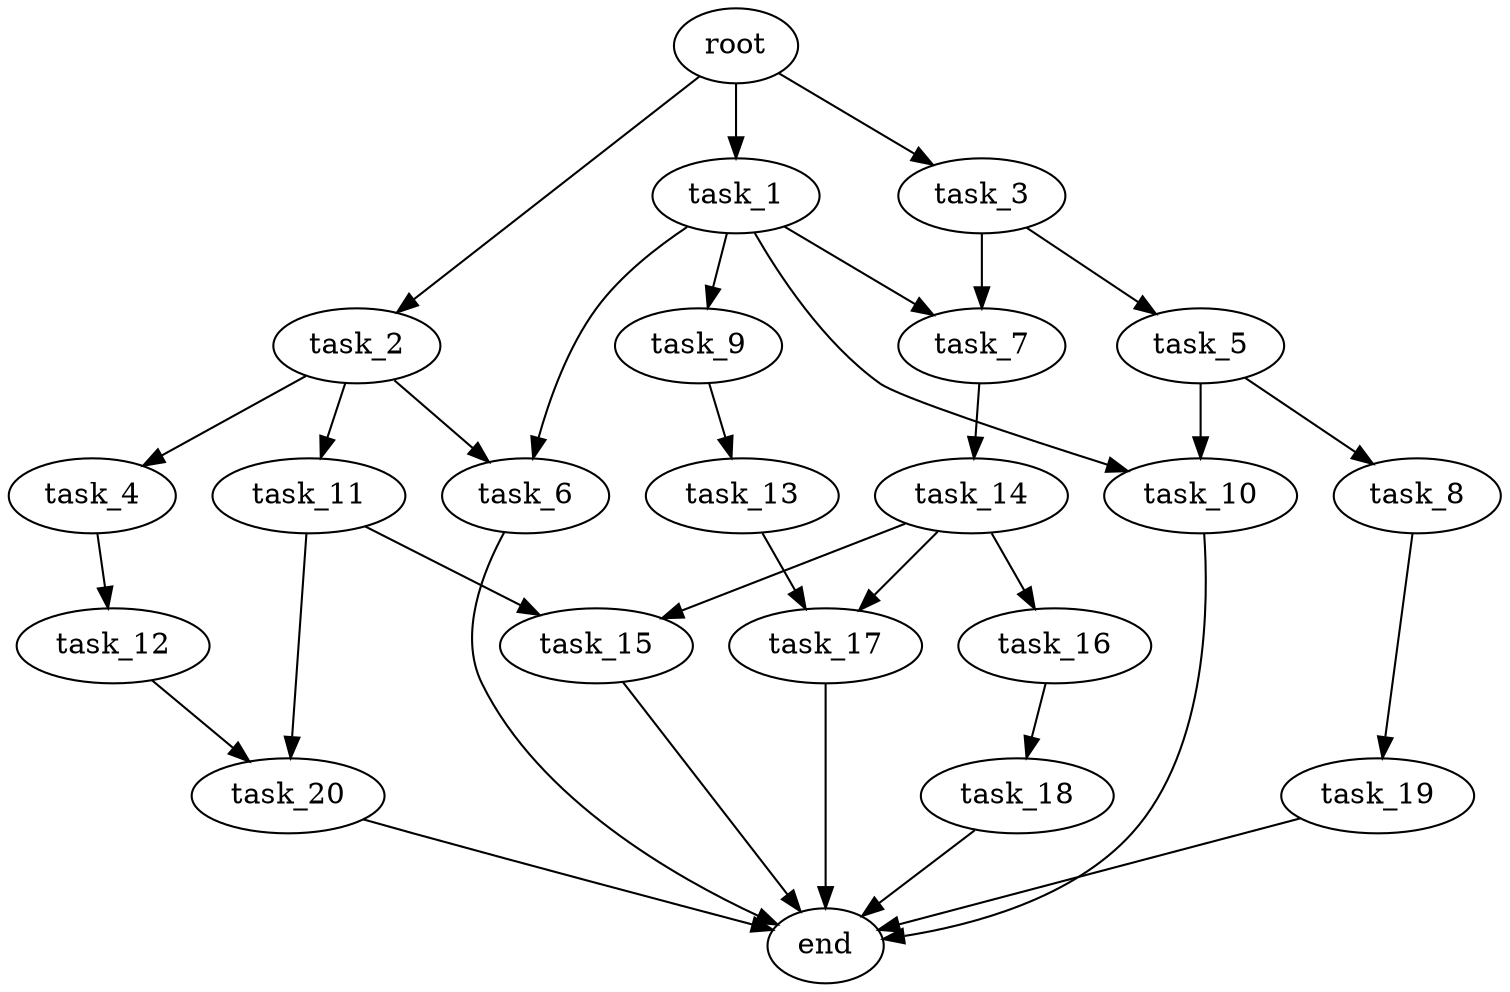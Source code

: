 digraph G {
  root [size="0.000000e+00"];
  task_1 [size="8.132035e+10"];
  task_2 [size="6.701494e+10"];
  task_3 [size="8.289761e+10"];
  task_4 [size="7.388008e+10"];
  task_5 [size="6.854459e+10"];
  task_6 [size="5.264407e+10"];
  task_7 [size="6.460602e+10"];
  task_8 [size="4.234640e+10"];
  task_9 [size="3.618919e+10"];
  task_10 [size="3.626614e+10"];
  task_11 [size="1.803449e+10"];
  task_12 [size="2.142712e+10"];
  task_13 [size="9.476735e+10"];
  task_14 [size="4.863223e+10"];
  task_15 [size="2.266204e+10"];
  task_16 [size="1.376516e+10"];
  task_17 [size="7.725737e+09"];
  task_18 [size="8.444439e+10"];
  task_19 [size="1.012306e+10"];
  task_20 [size="7.708976e+10"];
  end [size="0.000000e+00"];

  root -> task_1 [size="1.000000e-12"];
  root -> task_2 [size="1.000000e-12"];
  root -> task_3 [size="1.000000e-12"];
  task_1 -> task_6 [size="2.632204e+08"];
  task_1 -> task_7 [size="3.230301e+08"];
  task_1 -> task_9 [size="3.618919e+08"];
  task_1 -> task_10 [size="1.813307e+08"];
  task_2 -> task_4 [size="7.388008e+08"];
  task_2 -> task_6 [size="2.632204e+08"];
  task_2 -> task_11 [size="1.803449e+08"];
  task_3 -> task_5 [size="6.854459e+08"];
  task_3 -> task_7 [size="3.230301e+08"];
  task_4 -> task_12 [size="2.142712e+08"];
  task_5 -> task_8 [size="4.234640e+08"];
  task_5 -> task_10 [size="1.813307e+08"];
  task_6 -> end [size="1.000000e-12"];
  task_7 -> task_14 [size="4.863223e+08"];
  task_8 -> task_19 [size="1.012306e+08"];
  task_9 -> task_13 [size="9.476735e+08"];
  task_10 -> end [size="1.000000e-12"];
  task_11 -> task_15 [size="1.133102e+08"];
  task_11 -> task_20 [size="3.854488e+08"];
  task_12 -> task_20 [size="3.854488e+08"];
  task_13 -> task_17 [size="3.862868e+07"];
  task_14 -> task_15 [size="1.133102e+08"];
  task_14 -> task_16 [size="1.376516e+08"];
  task_14 -> task_17 [size="3.862868e+07"];
  task_15 -> end [size="1.000000e-12"];
  task_16 -> task_18 [size="8.444439e+08"];
  task_17 -> end [size="1.000000e-12"];
  task_18 -> end [size="1.000000e-12"];
  task_19 -> end [size="1.000000e-12"];
  task_20 -> end [size="1.000000e-12"];
}

